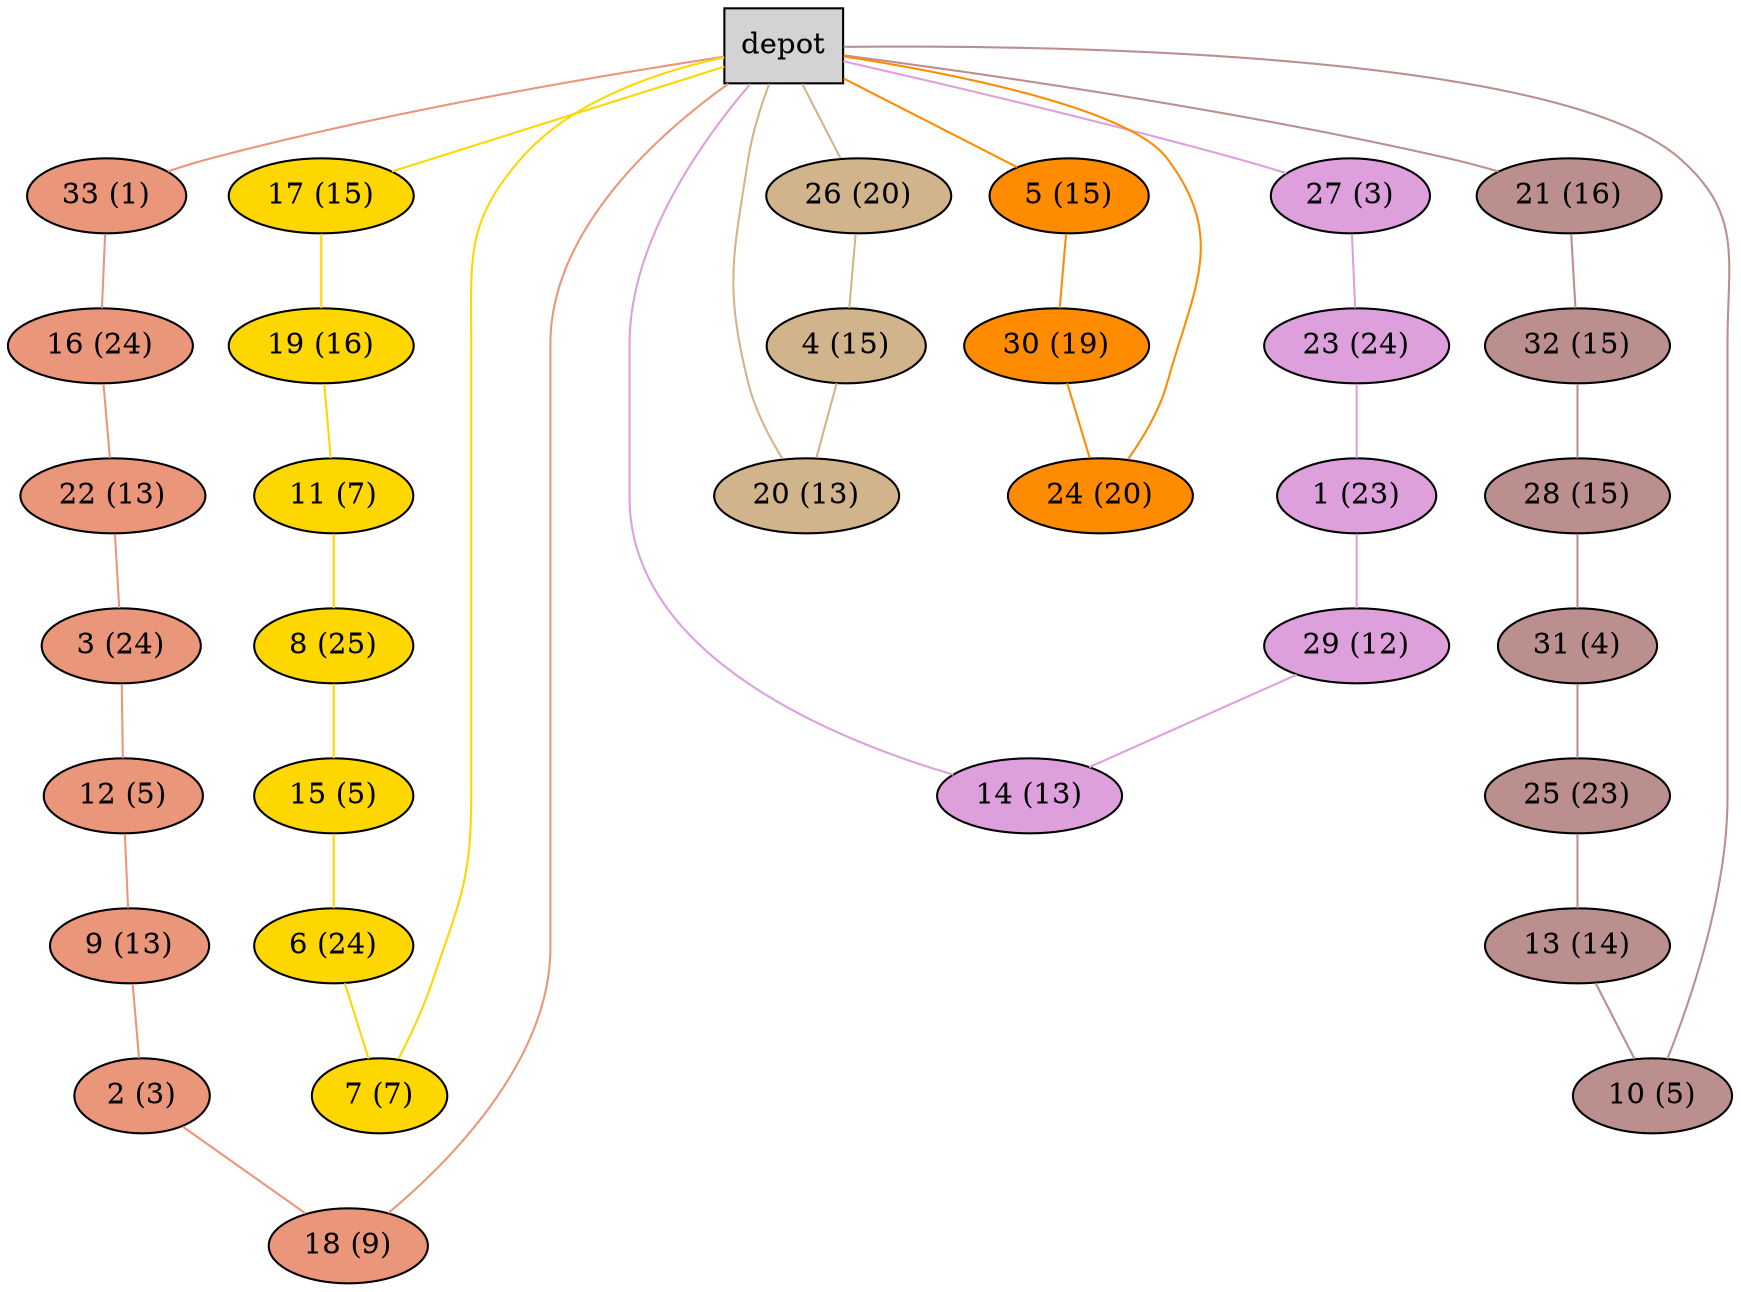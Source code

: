 graph G {
  0[shape = box, label = "depot", style = filled ];
  33[shape = ellipse, label = "33 (1)", style = filled , fillcolor = darksalmon ];
  "0"--"33"[color = darksalmon];
  16[shape = ellipse, label = "16 (24)", style = filled , fillcolor = darksalmon ];
  "33"--"16"[color = darksalmon];
  22[shape = ellipse, label = "22 (13)", style = filled , fillcolor = darksalmon ];
  "16"--"22"[color = darksalmon];
  3[shape = ellipse, label = "3 (24)", style = filled , fillcolor = darksalmon ];
  "22"--"3"[color = darksalmon];
  12[shape = ellipse, label = "12 (5)", style = filled , fillcolor = darksalmon ];
  "3"--"12"[color = darksalmon];
  9[shape = ellipse, label = "9 (13)", style = filled , fillcolor = darksalmon ];
  "12"--"9"[color = darksalmon];
  2[shape = ellipse, label = "2 (3)", style = filled , fillcolor = darksalmon ];
  "9"--"2"[color = darksalmon];
  18[shape = ellipse, label = "18 (9)", style = filled , fillcolor = darksalmon ];
  "2"--"18"[color = darksalmon];
  "18"--"0"[color = darksalmon];
  17[shape = ellipse, label = "17 (15)", style = filled , fillcolor = gold ];
  "0"--"17"[color = gold];
  19[shape = ellipse, label = "19 (16)", style = filled , fillcolor = gold ];
  "17"--"19"[color = gold];
  11[shape = ellipse, label = "11 (7)", style = filled , fillcolor = gold ];
  "19"--"11"[color = gold];
  8[shape = ellipse, label = "8 (25)", style = filled , fillcolor = gold ];
  "11"--"8"[color = gold];
  15[shape = ellipse, label = "15 (5)", style = filled , fillcolor = gold ];
  "8"--"15"[color = gold];
  6[shape = ellipse, label = "6 (24)", style = filled , fillcolor = gold ];
  "15"--"6"[color = gold];
  7[shape = ellipse, label = "7 (7)", style = filled , fillcolor = gold ];
  "6"--"7"[color = gold];
  "7"--"0"[color = gold];
  27[shape = ellipse, label = "27 (3)", style = filled , fillcolor = plum ];
  "0"--"27"[color = plum];
  23[shape = ellipse, label = "23 (24)", style = filled , fillcolor = plum ];
  "27"--"23"[color = plum];
  1[shape = ellipse, label = "1 (23)", style = filled , fillcolor = plum ];
  "23"--"1"[color = plum];
  29[shape = ellipse, label = "29 (12)", style = filled , fillcolor = plum ];
  "1"--"29"[color = plum];
  14[shape = ellipse, label = "14 (13)", style = filled , fillcolor = plum ];
  "29"--"14"[color = plum];
  "14"--"0"[color = plum];
  26[shape = ellipse, label = "26 (20)", style = filled , fillcolor = tan ];
  "0"--"26"[color = tan];
  4[shape = ellipse, label = "4 (15)", style = filled , fillcolor = tan ];
  "26"--"4"[color = tan];
  20[shape = ellipse, label = "20 (13)", style = filled , fillcolor = tan ];
  "4"--"20"[color = tan];
  "20"--"0"[color = tan];
  5[shape = ellipse, label = "5 (15)", style = filled , fillcolor = darkorange ];
  "0"--"5"[color = darkorange];
  30[shape = ellipse, label = "30 (19)", style = filled , fillcolor = darkorange ];
  "5"--"30"[color = darkorange];
  24[shape = ellipse, label = "24 (20)", style = filled , fillcolor = darkorange ];
  "30"--"24"[color = darkorange];
  "24"--"0"[color = darkorange];
  21[shape = ellipse, label = "21 (16)", style = filled , fillcolor = rosybrown ];
  "0"--"21"[color = rosybrown];
  32[shape = ellipse, label = "32 (15)", style = filled , fillcolor = rosybrown ];
  "21"--"32"[color = rosybrown];
  28[shape = ellipse, label = "28 (15)", style = filled , fillcolor = rosybrown ];
  "32"--"28"[color = rosybrown];
  31[shape = ellipse, label = "31 (4)", style = filled , fillcolor = rosybrown ];
  "28"--"31"[color = rosybrown];
  25[shape = ellipse, label = "25 (23)", style = filled , fillcolor = rosybrown ];
  "31"--"25"[color = rosybrown];
  13[shape = ellipse, label = "13 (14)", style = filled , fillcolor = rosybrown ];
  "25"--"13"[color = rosybrown];
  10[shape = ellipse, label = "10 (5)", style = filled , fillcolor = rosybrown ];
  "13"--"10"[color = rosybrown];
  "10"--"0"[color = rosybrown];
}
